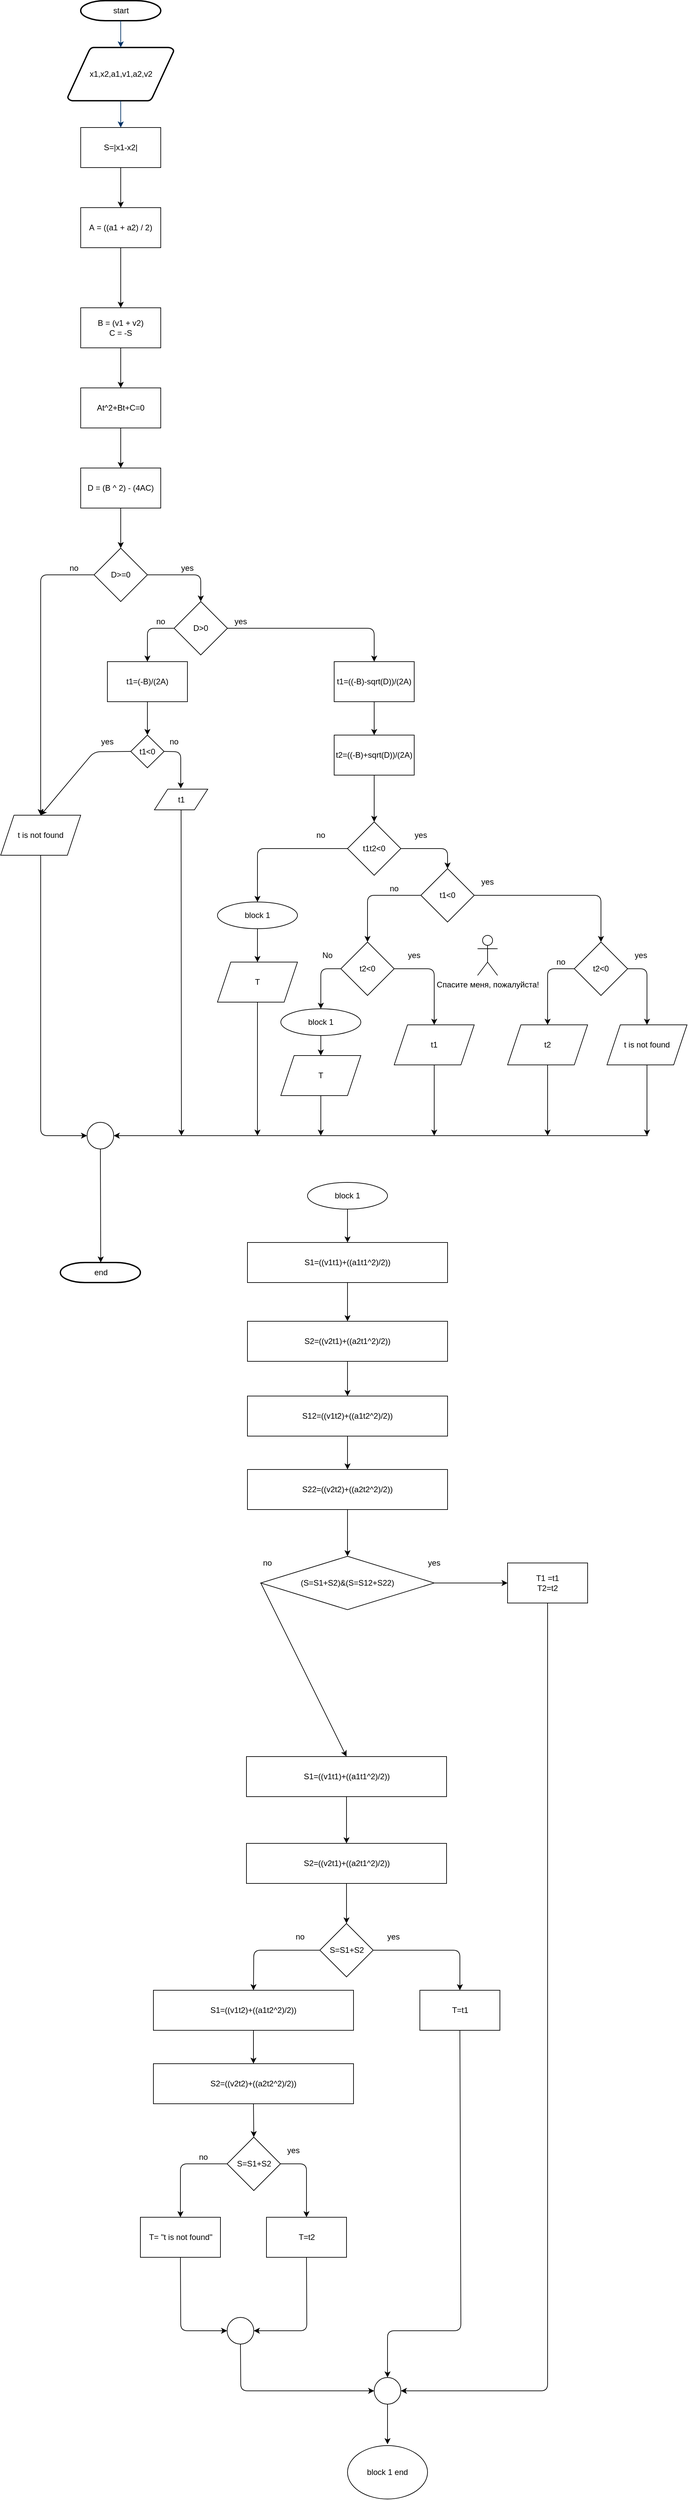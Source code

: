 <mxfile version="13.8.8" type="device"><diagram id="6a731a19-8d31-9384-78a2-239565b7b9f0" name="Page-1"><mxGraphModel dx="1038" dy="580" grid="1" gridSize="10" guides="1" tooltips="1" connect="1" arrows="1" fold="1" page="1" pageScale="1" pageWidth="1169" pageHeight="827" background="#ffffff" math="0" shadow="0"><root><mxCell id="0"/><mxCell id="1" parent="0"/><mxCell id="2" value="start" style="shape=mxgraph.flowchart.terminator;strokeWidth=2;gradientColor=none;gradientDirection=north;fontStyle=0;html=1;" parent="1" vertex="1"><mxGeometry x="260" y="60" width="120" height="30" as="geometry"/></mxCell><mxCell id="3" value="x1,x2,a1,v1,a2,v2" style="shape=mxgraph.flowchart.data;strokeWidth=2;gradientColor=none;gradientDirection=north;fontStyle=0;html=1;" parent="1" vertex="1"><mxGeometry x="240.5" y="130" width="159" height="80" as="geometry"/></mxCell><mxCell id="7" style="fontStyle=1;strokeColor=#003366;strokeWidth=1;html=1;" parent="1" source="2" target="3" edge="1"><mxGeometry relative="1" as="geometry"/></mxCell><mxCell id="8" style="fontStyle=1;strokeColor=#003366;strokeWidth=1;html=1;" parent="1" source="3" edge="1"><mxGeometry relative="1" as="geometry"><mxPoint x="320" y="250" as="targetPoint"/></mxGeometry></mxCell><mxCell id="40" value="end" style="shape=mxgraph.flowchart.terminator;strokeWidth=2;gradientColor=none;gradientDirection=north;fontStyle=0;html=1;" parent="1" vertex="1"><mxGeometry x="229.5" y="1950" width="120" height="30" as="geometry"/></mxCell><mxCell id="j_e90aNdl6gdAZFJoVjI-57" value="S=|x1-x2|" style="rounded=0;whiteSpace=wrap;html=1;" parent="1" vertex="1"><mxGeometry x="260" y="250" width="120" height="60" as="geometry"/></mxCell><mxCell id="j_e90aNdl6gdAZFJoVjI-58" value="" style="endArrow=classic;html=1;exitX=0.5;exitY=1;exitDx=0;exitDy=0;" parent="1" source="j_e90aNdl6gdAZFJoVjI-57" edge="1"><mxGeometry width="50" height="50" relative="1" as="geometry"><mxPoint x="370" y="250" as="sourcePoint"/><mxPoint x="320" y="370" as="targetPoint"/></mxGeometry></mxCell><mxCell id="j_e90aNdl6gdAZFJoVjI-60" value="D&amp;gt;=0" style="rhombus;whiteSpace=wrap;html=1;" parent="1" vertex="1"><mxGeometry x="280" y="880" width="80" height="80" as="geometry"/></mxCell><mxCell id="j_e90aNdl6gdAZFJoVjI-61" value="&lt;font style=&quot;vertical-align: inherit&quot;&gt;&lt;font style=&quot;vertical-align: inherit&quot;&gt;А = ((а1 + а2) / 2)&lt;/font&gt;&lt;/font&gt;" style="rounded=0;whiteSpace=wrap;html=1;" parent="1" vertex="1"><mxGeometry x="260" y="370" width="120" height="60" as="geometry"/></mxCell><mxCell id="j_e90aNdl6gdAZFJoVjI-62" value="" style="endArrow=classic;html=1;exitX=0.5;exitY=1;exitDx=0;exitDy=0;" parent="1" source="j_e90aNdl6gdAZFJoVjI-61" edge="1"><mxGeometry width="50" height="50" relative="1" as="geometry"><mxPoint x="290" y="560" as="sourcePoint"/><mxPoint x="320" y="520" as="targetPoint"/></mxGeometry></mxCell><mxCell id="j_e90aNdl6gdAZFJoVjI-63" value="&lt;font style=&quot;vertical-align: inherit&quot;&gt;&lt;font style=&quot;vertical-align: inherit&quot;&gt;B = (v1 + v2) &lt;/font&gt;&lt;/font&gt;&lt;br&gt;&lt;font style=&quot;vertical-align: inherit&quot;&gt;&lt;font style=&quot;vertical-align: inherit&quot;&gt;C = -S&lt;/font&gt;&lt;/font&gt;" style="rounded=0;whiteSpace=wrap;html=1;" parent="1" vertex="1"><mxGeometry x="260" y="520" width="120" height="60" as="geometry"/></mxCell><mxCell id="j_e90aNdl6gdAZFJoVjI-64" value="" style="endArrow=classic;html=1;exitX=0.5;exitY=1;exitDx=0;exitDy=0;" parent="1" source="j_e90aNdl6gdAZFJoVjI-63" edge="1"><mxGeometry width="50" height="50" relative="1" as="geometry"><mxPoint x="300" y="670" as="sourcePoint"/><mxPoint x="320" y="640" as="targetPoint"/></mxGeometry></mxCell><mxCell id="j_e90aNdl6gdAZFJoVjI-65" value="At^2+Bt+C=0" style="rounded=0;whiteSpace=wrap;html=1;" parent="1" vertex="1"><mxGeometry x="260" y="640" width="120" height="60" as="geometry"/></mxCell><mxCell id="j_e90aNdl6gdAZFJoVjI-67" value="" style="endArrow=classic;html=1;exitX=0.5;exitY=1;exitDx=0;exitDy=0;" parent="1" source="j_e90aNdl6gdAZFJoVjI-65" edge="1"><mxGeometry width="50" height="50" relative="1" as="geometry"><mxPoint x="420" y="640" as="sourcePoint"/><mxPoint x="320" y="760" as="targetPoint"/></mxGeometry></mxCell><mxCell id="j_e90aNdl6gdAZFJoVjI-68" value="&lt;font style=&quot;vertical-align: inherit&quot;&gt;&lt;font style=&quot;vertical-align: inherit&quot;&gt;D = (B ^ 2) - (4AC)&lt;/font&gt;&lt;/font&gt;" style="rounded=0;whiteSpace=wrap;html=1;" parent="1" vertex="1"><mxGeometry x="260" y="760" width="120" height="60" as="geometry"/></mxCell><mxCell id="j_e90aNdl6gdAZFJoVjI-69" value="" style="endArrow=classic;html=1;exitX=0.5;exitY=1;exitDx=0;exitDy=0;" parent="1" source="j_e90aNdl6gdAZFJoVjI-68" edge="1"><mxGeometry width="50" height="50" relative="1" as="geometry"><mxPoint x="290" y="870" as="sourcePoint"/><mxPoint x="320" y="880" as="targetPoint"/></mxGeometry></mxCell><mxCell id="j_e90aNdl6gdAZFJoVjI-70" value="" style="endArrow=classic;html=1;exitX=1;exitY=0.5;exitDx=0;exitDy=0;" parent="1" source="j_e90aNdl6gdAZFJoVjI-60" edge="1"><mxGeometry width="50" height="50" relative="1" as="geometry"><mxPoint x="360" y="950" as="sourcePoint"/><mxPoint x="440" y="960" as="targetPoint"/><Array as="points"><mxPoint x="440" y="920"/></Array></mxGeometry></mxCell><mxCell id="j_e90aNdl6gdAZFJoVjI-71" value="D&amp;gt;0" style="rhombus;whiteSpace=wrap;html=1;" parent="1" vertex="1"><mxGeometry x="400" y="960" width="80" height="80" as="geometry"/></mxCell><mxCell id="j_e90aNdl6gdAZFJoVjI-72" value="yes" style="text;html=1;strokeColor=none;fillColor=none;align=center;verticalAlign=middle;whiteSpace=wrap;rounded=0;" parent="1" vertex="1"><mxGeometry x="399.5" y="900" width="40" height="20" as="geometry"/></mxCell><mxCell id="j_e90aNdl6gdAZFJoVjI-73" value="" style="endArrow=classic;html=1;exitX=1;exitY=0.5;exitDx=0;exitDy=0;" parent="1" source="j_e90aNdl6gdAZFJoVjI-71" target="j_e90aNdl6gdAZFJoVjI-75" edge="1"><mxGeometry width="50" height="50" relative="1" as="geometry"><mxPoint x="480" y="1030" as="sourcePoint"/><mxPoint x="520" y="1080" as="targetPoint"/><Array as="points"><mxPoint x="700" y="1000"/></Array></mxGeometry></mxCell><mxCell id="j_e90aNdl6gdAZFJoVjI-74" value="yes" style="text;html=1;strokeColor=none;fillColor=none;align=center;verticalAlign=middle;whiteSpace=wrap;rounded=0;" parent="1" vertex="1"><mxGeometry x="480" y="980" width="40" height="20" as="geometry"/></mxCell><mxCell id="j_e90aNdl6gdAZFJoVjI-75" value="t1=((-B)-sqrt(D))/(2A)" style="rounded=0;whiteSpace=wrap;html=1;" parent="1" vertex="1"><mxGeometry x="640" y="1050" width="120" height="60" as="geometry"/></mxCell><mxCell id="j_e90aNdl6gdAZFJoVjI-76" value="t2=((-B)+sqrt(D))/(2A)" style="rounded=0;whiteSpace=wrap;html=1;" parent="1" vertex="1"><mxGeometry x="640" y="1160" width="120" height="60" as="geometry"/></mxCell><mxCell id="j_e90aNdl6gdAZFJoVjI-77" value="" style="endArrow=classic;html=1;exitX=0.5;exitY=1;exitDx=0;exitDy=0;entryX=0.5;entryY=0;entryDx=0;entryDy=0;" parent="1" source="j_e90aNdl6gdAZFJoVjI-75" target="j_e90aNdl6gdAZFJoVjI-76" edge="1"><mxGeometry width="50" height="50" relative="1" as="geometry"><mxPoint x="500" y="1160" as="sourcePoint"/><mxPoint x="550" y="1110" as="targetPoint"/></mxGeometry></mxCell><mxCell id="j_e90aNdl6gdAZFJoVjI-78" value="" style="endArrow=classic;html=1;exitX=0.5;exitY=1;exitDx=0;exitDy=0;entryX=0.5;entryY=0;entryDx=0;entryDy=0;" parent="1" source="j_e90aNdl6gdAZFJoVjI-76" target="j_e90aNdl6gdAZFJoVjI-100" edge="1"><mxGeometry width="50" height="50" relative="1" as="geometry"><mxPoint x="490" y="1320" as="sourcePoint"/><mxPoint x="520" y="1280" as="targetPoint"/></mxGeometry></mxCell><mxCell id="j_e90aNdl6gdAZFJoVjI-79" value="T" style="shape=parallelogram;perimeter=parallelogramPerimeter;whiteSpace=wrap;html=1;fixedSize=1;" parent="1" vertex="1"><mxGeometry x="465" y="1500" width="120" height="60" as="geometry"/></mxCell><mxCell id="j_e90aNdl6gdAZFJoVjI-80" value="" style="endArrow=classic;html=1;exitX=0;exitY=0.5;exitDx=0;exitDy=0;" parent="1" source="j_e90aNdl6gdAZFJoVjI-71" edge="1"><mxGeometry width="50" height="50" relative="1" as="geometry"><mxPoint x="340" y="1030" as="sourcePoint"/><mxPoint x="360" y="1050" as="targetPoint"/><Array as="points"><mxPoint x="360" y="1000"/></Array></mxGeometry></mxCell><mxCell id="j_e90aNdl6gdAZFJoVjI-82" value="no" style="text;html=1;strokeColor=none;fillColor=none;align=center;verticalAlign=middle;whiteSpace=wrap;rounded=0;" parent="1" vertex="1"><mxGeometry x="360" y="980" width="40" height="20" as="geometry"/></mxCell><mxCell id="j_e90aNdl6gdAZFJoVjI-83" value="t1=(-B)/(2A)" style="rounded=0;whiteSpace=wrap;html=1;" parent="1" vertex="1"><mxGeometry x="300" y="1050" width="120" height="60" as="geometry"/></mxCell><mxCell id="j_e90aNdl6gdAZFJoVjI-84" value="" style="endArrow=classic;html=1;exitX=0.5;exitY=1;exitDx=0;exitDy=0;" parent="1" source="j_e90aNdl6gdAZFJoVjI-83" edge="1"><mxGeometry width="50" height="50" relative="1" as="geometry"><mxPoint x="330" y="1210" as="sourcePoint"/><mxPoint x="360" y="1160" as="targetPoint"/></mxGeometry></mxCell><mxCell id="j_e90aNdl6gdAZFJoVjI-94" value="no" style="text;html=1;strokeColor=none;fillColor=none;align=center;verticalAlign=middle;whiteSpace=wrap;rounded=0;" parent="1" vertex="1"><mxGeometry x="230" y="900" width="40" height="20" as="geometry"/></mxCell><mxCell id="j_e90aNdl6gdAZFJoVjI-95" value="t is not found" style="shape=parallelogram;perimeter=parallelogramPerimeter;whiteSpace=wrap;html=1;fixedSize=1;" parent="1" vertex="1"><mxGeometry x="140" y="1280" width="120" height="60" as="geometry"/></mxCell><mxCell id="j_e90aNdl6gdAZFJoVjI-96" value="" style="endArrow=classic;html=1;exitX=0;exitY=0.5;exitDx=0;exitDy=0;entryX=0.5;entryY=0;entryDx=0;entryDy=0;" parent="1" source="j_e90aNdl6gdAZFJoVjI-60" target="j_e90aNdl6gdAZFJoVjI-95" edge="1"><mxGeometry width="50" height="50" relative="1" as="geometry"><mxPoint x="200" y="950" as="sourcePoint"/><mxPoint x="250" y="900" as="targetPoint"/><Array as="points"><mxPoint x="200" y="920"/></Array></mxGeometry></mxCell><mxCell id="j_e90aNdl6gdAZFJoVjI-100" value="t1t2&amp;lt;0" style="rhombus;whiteSpace=wrap;html=1;" parent="1" vertex="1"><mxGeometry x="660" y="1290" width="80" height="80" as="geometry"/></mxCell><mxCell id="j_e90aNdl6gdAZFJoVjI-106" value="t1&amp;lt;0" style="rhombus;whiteSpace=wrap;html=1;" parent="1" vertex="1"><mxGeometry x="335" y="1160" width="50" height="49" as="geometry"/></mxCell><mxCell id="j_e90aNdl6gdAZFJoVjI-107" value="" style="endArrow=classic;html=1;exitX=1;exitY=0.5;exitDx=0;exitDy=0;" parent="1" source="j_e90aNdl6gdAZFJoVjI-106" edge="1"><mxGeometry width="50" height="50" relative="1" as="geometry"><mxPoint x="390" y="1190" as="sourcePoint"/><mxPoint x="410" y="1240" as="targetPoint"/><Array as="points"><mxPoint x="410" y="1185"/></Array></mxGeometry></mxCell><mxCell id="j_e90aNdl6gdAZFJoVjI-110" value="yes" style="text;html=1;strokeColor=none;fillColor=none;align=center;verticalAlign=middle;whiteSpace=wrap;rounded=0;" parent="1" vertex="1"><mxGeometry x="280" y="1160" width="40" height="20" as="geometry"/></mxCell><mxCell id="j_e90aNdl6gdAZFJoVjI-111" value="" style="endArrow=classic;html=1;exitX=0;exitY=0.5;exitDx=0;exitDy=0;entryX=0.5;entryY=0;entryDx=0;entryDy=0;" parent="1" source="j_e90aNdl6gdAZFJoVjI-106" target="j_e90aNdl6gdAZFJoVjI-95" edge="1"><mxGeometry width="50" height="50" relative="1" as="geometry"><mxPoint x="230" y="1240" as="sourcePoint"/><mxPoint x="280" y="1190" as="targetPoint"/><Array as="points"><mxPoint x="280" y="1185"/></Array></mxGeometry></mxCell><mxCell id="j_e90aNdl6gdAZFJoVjI-112" value="t1" style="shape=parallelogram;perimeter=parallelogramPerimeter;whiteSpace=wrap;html=1;fixedSize=1;" parent="1" vertex="1"><mxGeometry x="370.5" y="1241" width="80" height="31" as="geometry"/></mxCell><mxCell id="j_e90aNdl6gdAZFJoVjI-113" value="" style="endArrow=classic;html=1;exitX=0;exitY=0.5;exitDx=0;exitDy=0;entryX=0.5;entryY=0;entryDx=0;entryDy=0;" parent="1" source="j_e90aNdl6gdAZFJoVjI-100" target="j_e90aNdl6gdAZFJoVjI-145" edge="1"><mxGeometry width="50" height="50" relative="1" as="geometry"><mxPoint x="550" y="1380" as="sourcePoint"/><mxPoint x="540" y="1410" as="targetPoint"/><Array as="points"><mxPoint x="525" y="1330"/></Array></mxGeometry></mxCell><mxCell id="j_e90aNdl6gdAZFJoVjI-114" value="no" style="text;html=1;strokeColor=none;fillColor=none;align=center;verticalAlign=middle;whiteSpace=wrap;rounded=0;" parent="1" vertex="1"><mxGeometry x="600" y="1300" width="40" height="20" as="geometry"/></mxCell><mxCell id="j_e90aNdl6gdAZFJoVjI-115" value="no" style="text;html=1;strokeColor=none;fillColor=none;align=center;verticalAlign=middle;whiteSpace=wrap;rounded=0;" parent="1" vertex="1"><mxGeometry x="380" y="1160" width="40" height="20" as="geometry"/></mxCell><mxCell id="j_e90aNdl6gdAZFJoVjI-116" value="" style="endArrow=classic;html=1;exitX=1;exitY=0.5;exitDx=0;exitDy=0;entryX=0.5;entryY=0;entryDx=0;entryDy=0;" parent="1" source="j_e90aNdl6gdAZFJoVjI-100" target="j_e90aNdl6gdAZFJoVjI-118" edge="1"><mxGeometry width="50" height="50" relative="1" as="geometry"><mxPoint x="760" y="1360" as="sourcePoint"/><mxPoint x="810" y="1330" as="targetPoint"/><Array as="points"><mxPoint x="810" y="1330"/></Array></mxGeometry></mxCell><mxCell id="j_e90aNdl6gdAZFJoVjI-117" value="yes" style="text;html=1;strokeColor=none;fillColor=none;align=center;verticalAlign=middle;whiteSpace=wrap;rounded=0;" parent="1" vertex="1"><mxGeometry x="750" y="1300" width="40" height="20" as="geometry"/></mxCell><mxCell id="j_e90aNdl6gdAZFJoVjI-118" value="t1&amp;lt;0" style="rhombus;whiteSpace=wrap;html=1;" parent="1" vertex="1"><mxGeometry x="770" y="1360" width="80" height="80" as="geometry"/></mxCell><mxCell id="j_e90aNdl6gdAZFJoVjI-119" value="" style="endArrow=classic;html=1;exitX=1;exitY=0.5;exitDx=0;exitDy=0;entryX=0.5;entryY=0;entryDx=0;entryDy=0;" parent="1" source="j_e90aNdl6gdAZFJoVjI-118" target="j_e90aNdl6gdAZFJoVjI-122" edge="1"><mxGeometry width="50" height="50" relative="1" as="geometry"><mxPoint x="850" y="1430" as="sourcePoint"/><mxPoint x="1040" y="1400" as="targetPoint"/><Array as="points"><mxPoint x="1040" y="1400"/></Array></mxGeometry></mxCell><mxCell id="j_e90aNdl6gdAZFJoVjI-120" value="yes" style="text;html=1;strokeColor=none;fillColor=none;align=center;verticalAlign=middle;whiteSpace=wrap;rounded=0;" parent="1" vertex="1"><mxGeometry x="850" y="1370" width="40" height="20" as="geometry"/></mxCell><mxCell id="j_e90aNdl6gdAZFJoVjI-122" value="t2&amp;lt;0" style="rhombus;whiteSpace=wrap;html=1;" parent="1" vertex="1"><mxGeometry x="1000" y="1470" width="80" height="80" as="geometry"/></mxCell><mxCell id="j_e90aNdl6gdAZFJoVjI-123" value="" style="endArrow=classic;html=1;exitX=1;exitY=0.5;exitDx=0;exitDy=0;entryX=0.5;entryY=0;entryDx=0;entryDy=0;" parent="1" source="j_e90aNdl6gdAZFJoVjI-122" target="j_e90aNdl6gdAZFJoVjI-124" edge="1"><mxGeometry width="50" height="50" relative="1" as="geometry"><mxPoint x="1080" y="1540" as="sourcePoint"/><mxPoint x="1130" y="1510" as="targetPoint"/><Array as="points"><mxPoint x="1109" y="1510"/></Array></mxGeometry></mxCell><mxCell id="j_e90aNdl6gdAZFJoVjI-124" value="t is not found" style="shape=parallelogram;perimeter=parallelogramPerimeter;whiteSpace=wrap;html=1;fixedSize=1;" parent="1" vertex="1"><mxGeometry x="1049" y="1594" width="120" height="60" as="geometry"/></mxCell><mxCell id="j_e90aNdl6gdAZFJoVjI-125" value="yes" style="text;html=1;strokeColor=none;fillColor=none;align=center;verticalAlign=middle;whiteSpace=wrap;rounded=0;" parent="1" vertex="1"><mxGeometry x="1080" y="1480" width="40" height="20" as="geometry"/></mxCell><mxCell id="j_e90aNdl6gdAZFJoVjI-126" value="" style="endArrow=classic;html=1;exitX=0;exitY=0.5;exitDx=0;exitDy=0;entryX=0.5;entryY=0;entryDx=0;entryDy=0;" parent="1" source="j_e90aNdl6gdAZFJoVjI-122" target="j_e90aNdl6gdAZFJoVjI-127" edge="1"><mxGeometry width="50" height="50" relative="1" as="geometry"><mxPoint x="950" y="1540" as="sourcePoint"/><mxPoint x="960" y="1560" as="targetPoint"/><Array as="points"><mxPoint x="960" y="1510"/></Array></mxGeometry></mxCell><mxCell id="j_e90aNdl6gdAZFJoVjI-127" value="t2" style="shape=parallelogram;perimeter=parallelogramPerimeter;whiteSpace=wrap;html=1;fixedSize=1;" parent="1" vertex="1"><mxGeometry x="900" y="1594" width="120" height="60" as="geometry"/></mxCell><mxCell id="j_e90aNdl6gdAZFJoVjI-128" value="no" style="text;html=1;strokeColor=none;fillColor=none;align=center;verticalAlign=middle;whiteSpace=wrap;rounded=0;" parent="1" vertex="1"><mxGeometry x="960" y="1490" width="40" height="20" as="geometry"/></mxCell><mxCell id="j_e90aNdl6gdAZFJoVjI-129" value="" style="endArrow=classic;html=1;exitX=0;exitY=0.5;exitDx=0;exitDy=0;entryX=0.5;entryY=0;entryDx=0;entryDy=0;" parent="1" source="j_e90aNdl6gdAZFJoVjI-118" target="j_e90aNdl6gdAZFJoVjI-130" edge="1"><mxGeometry width="50" height="50" relative="1" as="geometry"><mxPoint x="720" y="1430" as="sourcePoint"/><mxPoint x="710" y="1400" as="targetPoint"/><Array as="points"><mxPoint x="690" y="1400"/></Array></mxGeometry></mxCell><mxCell id="j_e90aNdl6gdAZFJoVjI-130" value="t2&amp;lt;0" style="rhombus;whiteSpace=wrap;html=1;" parent="1" vertex="1"><mxGeometry x="650" y="1470" width="80" height="80" as="geometry"/></mxCell><mxCell id="j_e90aNdl6gdAZFJoVjI-131" value="no" style="text;html=1;strokeColor=none;fillColor=none;align=center;verticalAlign=middle;whiteSpace=wrap;rounded=0;" parent="1" vertex="1"><mxGeometry x="710" y="1380" width="40" height="20" as="geometry"/></mxCell><mxCell id="j_e90aNdl6gdAZFJoVjI-132" value="" style="endArrow=classic;html=1;exitX=1;exitY=0.5;exitDx=0;exitDy=0;entryX=0.5;entryY=0;entryDx=0;entryDy=0;" parent="1" source="j_e90aNdl6gdAZFJoVjI-130" target="j_e90aNdl6gdAZFJoVjI-133" edge="1"><mxGeometry width="50" height="50" relative="1" as="geometry"><mxPoint x="770" y="1610" as="sourcePoint"/><mxPoint x="810" y="1550" as="targetPoint"/><Array as="points"><mxPoint x="790" y="1510"/></Array></mxGeometry></mxCell><mxCell id="j_e90aNdl6gdAZFJoVjI-133" value="t1" style="shape=parallelogram;perimeter=parallelogramPerimeter;whiteSpace=wrap;html=1;fixedSize=1;" parent="1" vertex="1"><mxGeometry x="730" y="1594" width="120" height="60" as="geometry"/></mxCell><mxCell id="j_e90aNdl6gdAZFJoVjI-134" value="&lt;font style=&quot;vertical-align: inherit&quot;&gt;&lt;font style=&quot;vertical-align: inherit&quot;&gt;уes&lt;/font&gt;&lt;/font&gt;" style="text;html=1;strokeColor=none;fillColor=none;align=center;verticalAlign=middle;whiteSpace=wrap;rounded=0;" parent="1" vertex="1"><mxGeometry x="740" y="1480" width="40" height="20" as="geometry"/></mxCell><mxCell id="j_e90aNdl6gdAZFJoVjI-135" value="" style="endArrow=classic;html=1;exitX=0;exitY=0.5;exitDx=0;exitDy=0;entryX=0.5;entryY=0;entryDx=0;entryDy=0;" parent="1" source="j_e90aNdl6gdAZFJoVjI-130" target="j_e90aNdl6gdAZFJoVjI-148" edge="1"><mxGeometry width="50" height="50" relative="1" as="geometry"><mxPoint x="550" y="1590" as="sourcePoint"/><mxPoint x="600" y="1540" as="targetPoint"/><Array as="points"><mxPoint x="620" y="1510"/></Array></mxGeometry></mxCell><mxCell id="j_e90aNdl6gdAZFJoVjI-136" value="T" style="shape=parallelogram;perimeter=parallelogramPerimeter;whiteSpace=wrap;html=1;fixedSize=1;" parent="1" vertex="1"><mxGeometry x="560" y="1640" width="120" height="60" as="geometry"/></mxCell><mxCell id="j_e90aNdl6gdAZFJoVjI-137" value="&lt;font style=&quot;vertical-align: inherit&quot;&gt;&lt;font style=&quot;vertical-align: inherit&quot;&gt;No&lt;/font&gt;&lt;/font&gt;" style="text;html=1;strokeColor=none;fillColor=none;align=center;verticalAlign=middle;whiteSpace=wrap;rounded=0;" parent="1" vertex="1"><mxGeometry x="610" y="1480" width="40" height="20" as="geometry"/></mxCell><mxCell id="j_e90aNdl6gdAZFJoVjI-140" value="" style="endArrow=classic;html=1;exitX=0.5;exitY=1;exitDx=0;exitDy=0;" parent="1" source="j_e90aNdl6gdAZFJoVjI-133" edge="1"><mxGeometry width="50" height="50" relative="1" as="geometry"><mxPoint x="750" y="1740" as="sourcePoint"/><mxPoint x="790" y="1760" as="targetPoint"/></mxGeometry></mxCell><mxCell id="j_e90aNdl6gdAZFJoVjI-141" value="" style="endArrow=classic;html=1;exitX=0.5;exitY=1;exitDx=0;exitDy=0;" parent="1" source="j_e90aNdl6gdAZFJoVjI-127" edge="1"><mxGeometry width="50" height="50" relative="1" as="geometry"><mxPoint x="920" y="1740" as="sourcePoint"/><mxPoint x="960" y="1760" as="targetPoint"/></mxGeometry></mxCell><mxCell id="j_e90aNdl6gdAZFJoVjI-142" value="" style="endArrow=classic;html=1;exitX=0.5;exitY=1;exitDx=0;exitDy=0;" parent="1" source="j_e90aNdl6gdAZFJoVjI-124" edge="1"><mxGeometry width="50" height="50" relative="1" as="geometry"><mxPoint x="1050" y="1760" as="sourcePoint"/><mxPoint x="1109" y="1760" as="targetPoint"/></mxGeometry></mxCell><mxCell id="j_e90aNdl6gdAZFJoVjI-143" value="" style="endArrow=classic;html=1;exitX=0.5;exitY=1;exitDx=0;exitDy=0;entryX=0;entryY=0.5;entryDx=0;entryDy=0;" parent="1" source="j_e90aNdl6gdAZFJoVjI-95" target="j_e90aNdl6gdAZFJoVjI-152" edge="1"><mxGeometry width="50" height="50" relative="1" as="geometry"><mxPoint x="180" y="1510" as="sourcePoint"/><mxPoint x="200" y="1760" as="targetPoint"/><Array as="points"><mxPoint x="200" y="1550"/><mxPoint x="200" y="1760"/></Array></mxGeometry></mxCell><mxCell id="j_e90aNdl6gdAZFJoVjI-145" value="block 1" style="ellipse;whiteSpace=wrap;html=1;" parent="1" vertex="1"><mxGeometry x="465" y="1410" width="120" height="40" as="geometry"/></mxCell><mxCell id="j_e90aNdl6gdAZFJoVjI-146" value="" style="endArrow=classic;html=1;exitX=0.5;exitY=1;exitDx=0;exitDy=0;entryX=0.5;entryY=0;entryDx=0;entryDy=0;" parent="1" source="j_e90aNdl6gdAZFJoVjI-145" target="j_e90aNdl6gdAZFJoVjI-79" edge="1"><mxGeometry width="50" height="50" relative="1" as="geometry"><mxPoint x="500" y="1500" as="sourcePoint"/><mxPoint x="540" y="1520" as="targetPoint"/></mxGeometry></mxCell><mxCell id="j_e90aNdl6gdAZFJoVjI-147" value="" style="endArrow=classic;html=1;exitX=0.5;exitY=1;exitDx=0;exitDy=0;" parent="1" source="j_e90aNdl6gdAZFJoVjI-79" edge="1"><mxGeometry width="50" height="50" relative="1" as="geometry"><mxPoint x="520" y="1580" as="sourcePoint"/><mxPoint x="525" y="1760" as="targetPoint"/></mxGeometry></mxCell><mxCell id="j_e90aNdl6gdAZFJoVjI-148" value="block 1" style="ellipse;whiteSpace=wrap;html=1;" parent="1" vertex="1"><mxGeometry x="560" y="1570" width="120" height="40" as="geometry"/></mxCell><mxCell id="j_e90aNdl6gdAZFJoVjI-150" value="" style="endArrow=classic;html=1;entryX=1;entryY=0.5;entryDx=0;entryDy=0;" parent="1" target="j_e90aNdl6gdAZFJoVjI-152" edge="1"><mxGeometry width="50" height="50" relative="1" as="geometry"><mxPoint x="1110" y="1760" as="sourcePoint"/><mxPoint x="370" y="1760" as="targetPoint"/></mxGeometry></mxCell><mxCell id="j_e90aNdl6gdAZFJoVjI-151" value="" style="endArrow=classic;html=1;exitX=0.5;exitY=1;exitDx=0;exitDy=0;" parent="1" source="j_e90aNdl6gdAZFJoVjI-112" edge="1"><mxGeometry width="50" height="50" relative="1" as="geometry"><mxPoint x="350" y="1630" as="sourcePoint"/><mxPoint x="411" y="1760" as="targetPoint"/></mxGeometry></mxCell><mxCell id="j_e90aNdl6gdAZFJoVjI-152" value="" style="ellipse;whiteSpace=wrap;html=1;aspect=fixed;" parent="1" vertex="1"><mxGeometry x="269.5" y="1740" width="40" height="40" as="geometry"/></mxCell><mxCell id="j_e90aNdl6gdAZFJoVjI-153" value="" style="endArrow=classic;html=1;exitX=0.5;exitY=1;exitDx=0;exitDy=0;" parent="1" source="j_e90aNdl6gdAZFJoVjI-152" edge="1"><mxGeometry width="50" height="50" relative="1" as="geometry"><mxPoint x="250" y="1990" as="sourcePoint"/><mxPoint x="290" y="1950" as="targetPoint"/></mxGeometry></mxCell><mxCell id="j_e90aNdl6gdAZFJoVjI-154" value="" style="endArrow=classic;html=1;exitX=0.5;exitY=1;exitDx=0;exitDy=0;entryX=0.5;entryY=0;entryDx=0;entryDy=0;" parent="1" source="j_e90aNdl6gdAZFJoVjI-148" target="j_e90aNdl6gdAZFJoVjI-136" edge="1"><mxGeometry width="50" height="50" relative="1" as="geometry"><mxPoint x="530" y="1650" as="sourcePoint"/><mxPoint x="580" y="1600" as="targetPoint"/></mxGeometry></mxCell><mxCell id="j_e90aNdl6gdAZFJoVjI-155" value="" style="endArrow=classic;html=1;exitX=0.5;exitY=1;exitDx=0;exitDy=0;" parent="1" source="j_e90aNdl6gdAZFJoVjI-136" edge="1"><mxGeometry width="50" height="50" relative="1" as="geometry"><mxPoint x="570" y="1760" as="sourcePoint"/><mxPoint x="620" y="1760" as="targetPoint"/></mxGeometry></mxCell><mxCell id="j_e90aNdl6gdAZFJoVjI-156" value="block 1" style="ellipse;whiteSpace=wrap;html=1;" parent="1" vertex="1"><mxGeometry x="600" y="1830" width="120" height="40" as="geometry"/></mxCell><mxCell id="j_e90aNdl6gdAZFJoVjI-157" value="" style="endArrow=classic;html=1;exitX=0.5;exitY=1;exitDx=0;exitDy=0;" parent="1" source="j_e90aNdl6gdAZFJoVjI-156" edge="1"><mxGeometry width="50" height="50" relative="1" as="geometry"><mxPoint x="630" y="1970" as="sourcePoint"/><mxPoint x="660" y="1920" as="targetPoint"/></mxGeometry></mxCell><mxCell id="j_e90aNdl6gdAZFJoVjI-158" value="S1=((v1t1)+((a1t1^2)/2))" style="rounded=0;whiteSpace=wrap;html=1;" parent="1" vertex="1"><mxGeometry x="508.5" y="2690" width="300" height="60" as="geometry"/></mxCell><mxCell id="j_e90aNdl6gdAZFJoVjI-159" value="S2=((v2t1)+((a2t1^2)/2))" style="rounded=0;whiteSpace=wrap;html=1;" parent="1" vertex="1"><mxGeometry x="508.5" y="2820" width="300" height="60" as="geometry"/></mxCell><mxCell id="j_e90aNdl6gdAZFJoVjI-160" value="" style="endArrow=classic;html=1;exitX=0.5;exitY=1;exitDx=0;exitDy=0;entryX=0.5;entryY=0;entryDx=0;entryDy=0;" parent="1" source="j_e90aNdl6gdAZFJoVjI-158" target="j_e90aNdl6gdAZFJoVjI-159" edge="1"><mxGeometry width="50" height="50" relative="1" as="geometry"><mxPoint x="398.5" y="2820" as="sourcePoint"/><mxPoint x="448.5" y="2770" as="targetPoint"/></mxGeometry></mxCell><mxCell id="j_e90aNdl6gdAZFJoVjI-161" value="" style="endArrow=classic;html=1;exitX=0.5;exitY=1;exitDx=0;exitDy=0;" parent="1" source="j_e90aNdl6gdAZFJoVjI-159" edge="1"><mxGeometry width="50" height="50" relative="1" as="geometry"><mxPoint x="598.5" y="3010" as="sourcePoint"/><mxPoint x="658.5" y="2940" as="targetPoint"/></mxGeometry></mxCell><mxCell id="j_e90aNdl6gdAZFJoVjI-162" value="S=S1+S2" style="rhombus;whiteSpace=wrap;html=1;" parent="1" vertex="1"><mxGeometry x="618.5" y="2940" width="80" height="80" as="geometry"/></mxCell><mxCell id="j_e90aNdl6gdAZFJoVjI-163" value="" style="endArrow=classic;html=1;exitX=1;exitY=0.5;exitDx=0;exitDy=0;" parent="1" source="j_e90aNdl6gdAZFJoVjI-162" edge="1"><mxGeometry width="50" height="50" relative="1" as="geometry"><mxPoint x="818.5" y="3060" as="sourcePoint"/><mxPoint x="828.5" y="3040" as="targetPoint"/><Array as="points"><mxPoint x="828.5" y="2980"/></Array></mxGeometry></mxCell><mxCell id="j_e90aNdl6gdAZFJoVjI-165" value="T=t1" style="rounded=0;whiteSpace=wrap;html=1;" parent="1" vertex="1"><mxGeometry x="768.5" y="3040" width="120" height="60" as="geometry"/></mxCell><mxCell id="j_e90aNdl6gdAZFJoVjI-166" value="" style="endArrow=classic;html=1;exitX=0;exitY=0.5;exitDx=0;exitDy=0;entryX=0.5;entryY=0;entryDx=0;entryDy=0;" parent="1" source="j_e90aNdl6gdAZFJoVjI-162" target="j_e90aNdl6gdAZFJoVjI-167" edge="1"><mxGeometry width="50" height="50" relative="1" as="geometry"><mxPoint x="468.5" y="3020" as="sourcePoint"/><mxPoint x="518.5" y="2980" as="targetPoint"/><Array as="points"><mxPoint x="519.5" y="2980"/></Array></mxGeometry></mxCell><mxCell id="j_e90aNdl6gdAZFJoVjI-167" value="S1=((v1t2)+((a1t2^2)/2))" style="rounded=0;whiteSpace=wrap;html=1;" parent="1" vertex="1"><mxGeometry x="369" y="3040" width="300" height="60" as="geometry"/></mxCell><mxCell id="j_e90aNdl6gdAZFJoVjI-168" value="S2=((v2t2)+((a2t2^2)/2))" style="rounded=0;whiteSpace=wrap;html=1;" parent="1" vertex="1"><mxGeometry x="369" y="3150" width="300" height="60" as="geometry"/></mxCell><mxCell id="j_e90aNdl6gdAZFJoVjI-169" value="" style="endArrow=classic;html=1;exitX=0.5;exitY=1;exitDx=0;exitDy=0;entryX=0.5;entryY=0;entryDx=0;entryDy=0;" parent="1" source="j_e90aNdl6gdAZFJoVjI-167" target="j_e90aNdl6gdAZFJoVjI-168" edge="1"><mxGeometry width="50" height="50" relative="1" as="geometry"><mxPoint x="498.5" y="3100" as="sourcePoint"/><mxPoint x="548.5" y="3050" as="targetPoint"/></mxGeometry></mxCell><mxCell id="j_e90aNdl6gdAZFJoVjI-171" value="S=S1+S2" style="rhombus;whiteSpace=wrap;html=1;" parent="1" vertex="1"><mxGeometry x="479.5" y="3260" width="80" height="80" as="geometry"/></mxCell><mxCell id="j_e90aNdl6gdAZFJoVjI-172" value="" style="endArrow=classic;html=1;exitX=0.5;exitY=1;exitDx=0;exitDy=0;entryX=0.5;entryY=0;entryDx=0;entryDy=0;" parent="1" source="j_e90aNdl6gdAZFJoVjI-168" target="j_e90aNdl6gdAZFJoVjI-171" edge="1"><mxGeometry width="50" height="50" relative="1" as="geometry"><mxPoint x="378.5" y="3290" as="sourcePoint"/><mxPoint x="428.5" y="3240" as="targetPoint"/></mxGeometry></mxCell><mxCell id="j_e90aNdl6gdAZFJoVjI-173" value="" style="endArrow=classic;html=1;exitX=1;exitY=0.5;exitDx=0;exitDy=0;entryX=0.5;entryY=0;entryDx=0;entryDy=0;" parent="1" source="j_e90aNdl6gdAZFJoVjI-171" edge="1"><mxGeometry width="50" height="50" relative="1" as="geometry"><mxPoint x="558.5" y="3330" as="sourcePoint"/><mxPoint x="598.5" y="3380" as="targetPoint"/><Array as="points"><mxPoint x="598.5" y="3300"/></Array></mxGeometry></mxCell><mxCell id="j_e90aNdl6gdAZFJoVjI-175" value="yes" style="text;html=1;strokeColor=none;fillColor=none;align=center;verticalAlign=middle;whiteSpace=wrap;rounded=0;" parent="1" vertex="1"><mxGeometry x="708.5" y="2950" width="40" height="20" as="geometry"/></mxCell><mxCell id="j_e90aNdl6gdAZFJoVjI-176" value="no" style="text;html=1;strokeColor=none;fillColor=none;align=center;verticalAlign=middle;whiteSpace=wrap;rounded=0;" parent="1" vertex="1"><mxGeometry x="568.5" y="2950" width="40" height="20" as="geometry"/></mxCell><mxCell id="j_e90aNdl6gdAZFJoVjI-177" value="yes" style="text;html=1;strokeColor=none;fillColor=none;align=center;verticalAlign=middle;whiteSpace=wrap;rounded=0;" parent="1" vertex="1"><mxGeometry x="558.5" y="3270" width="40" height="20" as="geometry"/></mxCell><mxCell id="j_e90aNdl6gdAZFJoVjI-178" value="" style="endArrow=classic;html=1;exitX=0;exitY=0.5;exitDx=0;exitDy=0;entryX=0.5;entryY=0;entryDx=0;entryDy=0;" parent="1" source="j_e90aNdl6gdAZFJoVjI-171" target="j_e90aNdl6gdAZFJoVjI-179" edge="1"><mxGeometry width="50" height="50" relative="1" as="geometry"><mxPoint x="358.5" y="3340" as="sourcePoint"/><mxPoint x="408.5" y="3290" as="targetPoint"/><Array as="points"><mxPoint x="409.5" y="3300"/></Array></mxGeometry></mxCell><mxCell id="j_e90aNdl6gdAZFJoVjI-179" value="T= &quot;t is not found&quot;" style="rounded=0;whiteSpace=wrap;html=1;" parent="1" vertex="1"><mxGeometry x="349.5" y="3380" width="120" height="60" as="geometry"/></mxCell><mxCell id="j_e90aNdl6gdAZFJoVjI-180" value="T=t2" style="rounded=0;whiteSpace=wrap;html=1;" parent="1" vertex="1"><mxGeometry x="538.5" y="3380" width="120" height="60" as="geometry"/></mxCell><mxCell id="j_e90aNdl6gdAZFJoVjI-182" value="no" style="text;html=1;strokeColor=none;fillColor=none;align=center;verticalAlign=middle;whiteSpace=wrap;rounded=0;" parent="1" vertex="1"><mxGeometry x="423.5" y="3280" width="40" height="20" as="geometry"/></mxCell><mxCell id="j_e90aNdl6gdAZFJoVjI-183" value="" style="endArrow=classic;html=1;exitX=0.5;exitY=1;exitDx=0;exitDy=0;entryX=0;entryY=0.5;entryDx=0;entryDy=0;" parent="1" source="j_e90aNdl6gdAZFJoVjI-179" target="j_e90aNdl6gdAZFJoVjI-203" edge="1"><mxGeometry width="50" height="50" relative="1" as="geometry"><mxPoint x="368.5" y="3600" as="sourcePoint"/><mxPoint x="409.5" y="3550" as="targetPoint"/><Array as="points"><mxPoint x="410" y="3550"/></Array></mxGeometry></mxCell><mxCell id="j_e90aNdl6gdAZFJoVjI-184" value="" style="endArrow=classic;html=1;exitX=0.5;exitY=1;exitDx=0;exitDy=0;entryX=1;entryY=0.5;entryDx=0;entryDy=0;" parent="1" source="j_e90aNdl6gdAZFJoVjI-180" target="j_e90aNdl6gdAZFJoVjI-203" edge="1"><mxGeometry width="50" height="50" relative="1" as="geometry"><mxPoint x="518.5" y="3580" as="sourcePoint"/><mxPoint x="598.5" y="3550" as="targetPoint"/><Array as="points"><mxPoint x="599" y="3550"/></Array></mxGeometry></mxCell><mxCell id="j_e90aNdl6gdAZFJoVjI-187" value="S1=((v1t1)+((a1t1^2)/2))" style="rounded=0;whiteSpace=wrap;html=1;" parent="1" vertex="1"><mxGeometry x="510" y="1920" width="300" height="60" as="geometry"/></mxCell><mxCell id="j_e90aNdl6gdAZFJoVjI-188" value="S2=((v2t1)+((a2t1^2)/2))" style="rounded=0;whiteSpace=wrap;html=1;" parent="1" vertex="1"><mxGeometry x="510" y="2038" width="300" height="60" as="geometry"/></mxCell><mxCell id="j_e90aNdl6gdAZFJoVjI-189" value="" style="endArrow=classic;html=1;exitX=0.5;exitY=1;exitDx=0;exitDy=0;" parent="1" source="j_e90aNdl6gdAZFJoVjI-187" target="j_e90aNdl6gdAZFJoVjI-188" edge="1"><mxGeometry width="50" height="50" relative="1" as="geometry"><mxPoint x="350" y="2210" as="sourcePoint"/><mxPoint x="400" y="2160" as="targetPoint"/></mxGeometry></mxCell><mxCell id="j_e90aNdl6gdAZFJoVjI-190" value="S12=((v1t2)+((a1t2^2)/2))" style="rounded=0;whiteSpace=wrap;html=1;" parent="1" vertex="1"><mxGeometry x="510" y="2150" width="300" height="60" as="geometry"/></mxCell><mxCell id="j_e90aNdl6gdAZFJoVjI-191" value="S22=((v2t2)+((a2t2^2)/2))" style="rounded=0;whiteSpace=wrap;html=1;" parent="1" vertex="1"><mxGeometry x="510" y="2260" width="300" height="60" as="geometry"/></mxCell><mxCell id="j_e90aNdl6gdAZFJoVjI-192" value="" style="endArrow=classic;html=1;exitX=0.5;exitY=1;exitDx=0;exitDy=0;entryX=0.5;entryY=0;entryDx=0;entryDy=0;" parent="1" source="j_e90aNdl6gdAZFJoVjI-188" target="j_e90aNdl6gdAZFJoVjI-190" edge="1"><mxGeometry width="50" height="50" relative="1" as="geometry"><mxPoint x="510" y="2490" as="sourcePoint"/><mxPoint x="560" y="2440" as="targetPoint"/></mxGeometry></mxCell><mxCell id="j_e90aNdl6gdAZFJoVjI-193" value="" style="endArrow=classic;html=1;exitX=0.5;exitY=1;exitDx=0;exitDy=0;entryX=0.5;entryY=0;entryDx=0;entryDy=0;" parent="1" source="j_e90aNdl6gdAZFJoVjI-190" target="j_e90aNdl6gdAZFJoVjI-191" edge="1"><mxGeometry width="50" height="50" relative="1" as="geometry"><mxPoint x="620" y="2430" as="sourcePoint"/><mxPoint x="670" y="2380" as="targetPoint"/></mxGeometry></mxCell><mxCell id="j_e90aNdl6gdAZFJoVjI-194" value="(S=S1+S2)&amp;amp;(S=S12+S22)" style="rhombus;whiteSpace=wrap;html=1;" parent="1" vertex="1"><mxGeometry x="530" y="2390" width="260" height="80" as="geometry"/></mxCell><mxCell id="j_e90aNdl6gdAZFJoVjI-195" value="" style="endArrow=classic;html=1;exitX=0.5;exitY=1;exitDx=0;exitDy=0;" parent="1" source="j_e90aNdl6gdAZFJoVjI-191" target="j_e90aNdl6gdAZFJoVjI-194" edge="1"><mxGeometry width="50" height="50" relative="1" as="geometry"><mxPoint x="490" y="2420" as="sourcePoint"/><mxPoint x="540" y="2370" as="targetPoint"/></mxGeometry></mxCell><mxCell id="j_e90aNdl6gdAZFJoVjI-196" value="" style="endArrow=classic;html=1;exitX=1;exitY=0.5;exitDx=0;exitDy=0;" parent="1" source="j_e90aNdl6gdAZFJoVjI-194" target="j_e90aNdl6gdAZFJoVjI-197" edge="1"><mxGeometry width="50" height="50" relative="1" as="geometry"><mxPoint x="800" y="2450" as="sourcePoint"/><mxPoint x="960" y="2430" as="targetPoint"/></mxGeometry></mxCell><mxCell id="j_e90aNdl6gdAZFJoVjI-197" value="T1 =t1&lt;br&gt;T2=t2" style="rounded=0;whiteSpace=wrap;html=1;" parent="1" vertex="1"><mxGeometry x="900" y="2400" width="120" height="60" as="geometry"/></mxCell><mxCell id="j_e90aNdl6gdAZFJoVjI-198" value="" style="endArrow=classic;html=1;exitX=0;exitY=0.5;exitDx=0;exitDy=0;entryX=0.5;entryY=0;entryDx=0;entryDy=0;" parent="1" source="j_e90aNdl6gdAZFJoVjI-194" target="j_e90aNdl6gdAZFJoVjI-158" edge="1"><mxGeometry width="50" height="50" relative="1" as="geometry"><mxPoint x="480" y="2460" as="sourcePoint"/><mxPoint x="530" y="2410" as="targetPoint"/></mxGeometry></mxCell><mxCell id="j_e90aNdl6gdAZFJoVjI-199" value="no" style="text;html=1;strokeColor=none;fillColor=none;align=center;verticalAlign=middle;whiteSpace=wrap;rounded=0;" parent="1" vertex="1"><mxGeometry x="520" y="2390" width="40" height="20" as="geometry"/></mxCell><mxCell id="j_e90aNdl6gdAZFJoVjI-200" value="yes" style="text;html=1;strokeColor=none;fillColor=none;align=center;verticalAlign=middle;whiteSpace=wrap;rounded=0;" parent="1" vertex="1"><mxGeometry x="770" y="2390" width="40" height="20" as="geometry"/></mxCell><mxCell id="j_e90aNdl6gdAZFJoVjI-201" value="" style="endArrow=classic;html=1;exitX=0.5;exitY=1;exitDx=0;exitDy=0;entryX=1;entryY=0.5;entryDx=0;entryDy=0;" parent="1" source="j_e90aNdl6gdAZFJoVjI-197" target="j_e90aNdl6gdAZFJoVjI-204" edge="1"><mxGeometry width="50" height="50" relative="1" as="geometry"><mxPoint x="910" y="2620" as="sourcePoint"/><mxPoint x="950" y="3551.6" as="targetPoint"/><Array as="points"><mxPoint x="960" y="3640"/></Array></mxGeometry></mxCell><mxCell id="j_e90aNdl6gdAZFJoVjI-203" value="" style="ellipse;whiteSpace=wrap;html=1;aspect=fixed;" parent="1" vertex="1"><mxGeometry x="479.5" y="3530" width="40" height="40" as="geometry"/></mxCell><mxCell id="j_e90aNdl6gdAZFJoVjI-204" value="" style="ellipse;whiteSpace=wrap;html=1;aspect=fixed;" parent="1" vertex="1"><mxGeometry x="700" y="3620" width="40" height="40" as="geometry"/></mxCell><mxCell id="j_e90aNdl6gdAZFJoVjI-205" value="" style="endArrow=classic;html=1;exitX=0.5;exitY=1;exitDx=0;exitDy=0;entryX=0;entryY=0.5;entryDx=0;entryDy=0;" parent="1" source="j_e90aNdl6gdAZFJoVjI-203" target="j_e90aNdl6gdAZFJoVjI-204" edge="1"><mxGeometry width="50" height="50" relative="1" as="geometry"><mxPoint x="550" y="3670" as="sourcePoint"/><mxPoint x="690" y="3640" as="targetPoint"/><Array as="points"><mxPoint x="500" y="3640"/></Array></mxGeometry></mxCell><mxCell id="j_e90aNdl6gdAZFJoVjI-206" value="" style="endArrow=classic;html=1;exitX=0.5;exitY=1;exitDx=0;exitDy=0;entryX=0.5;entryY=0;entryDx=0;entryDy=0;" parent="1" source="j_e90aNdl6gdAZFJoVjI-165" target="j_e90aNdl6gdAZFJoVjI-204" edge="1"><mxGeometry width="50" height="50" relative="1" as="geometry"><mxPoint x="780" y="3280" as="sourcePoint"/><mxPoint x="830" y="3230" as="targetPoint"/><Array as="points"><mxPoint x="830" y="3550"/><mxPoint x="720" y="3550"/></Array></mxGeometry></mxCell><mxCell id="j_e90aNdl6gdAZFJoVjI-207" value="" style="endArrow=classic;html=1;exitX=0.5;exitY=1;exitDx=0;exitDy=0;" parent="1" source="j_e90aNdl6gdAZFJoVjI-204" edge="1"><mxGeometry width="50" height="50" relative="1" as="geometry"><mxPoint x="570" y="3770" as="sourcePoint"/><mxPoint x="720" y="3720" as="targetPoint"/></mxGeometry></mxCell><mxCell id="j_e90aNdl6gdAZFJoVjI-208" value="block 1 end" style="ellipse;whiteSpace=wrap;html=1;" parent="1" vertex="1"><mxGeometry x="660" y="3722" width="120" height="80" as="geometry"/></mxCell><mxCell id="m7w90xqqqgku4yJ44q-h-45" value="&lt;font style=&quot;vertical-align: inherit&quot;&gt;&lt;font style=&quot;vertical-align: inherit&quot;&gt;Спасите меня, пожалуйста!&lt;/font&gt;&lt;/font&gt;" style="shape=umlActor;verticalLabelPosition=bottom;verticalAlign=top;html=1;outlineConnect=0;" parent="1" vertex="1"><mxGeometry x="855" y="1460" width="30" height="60" as="geometry"/></mxCell></root></mxGraphModel></diagram></mxfile>